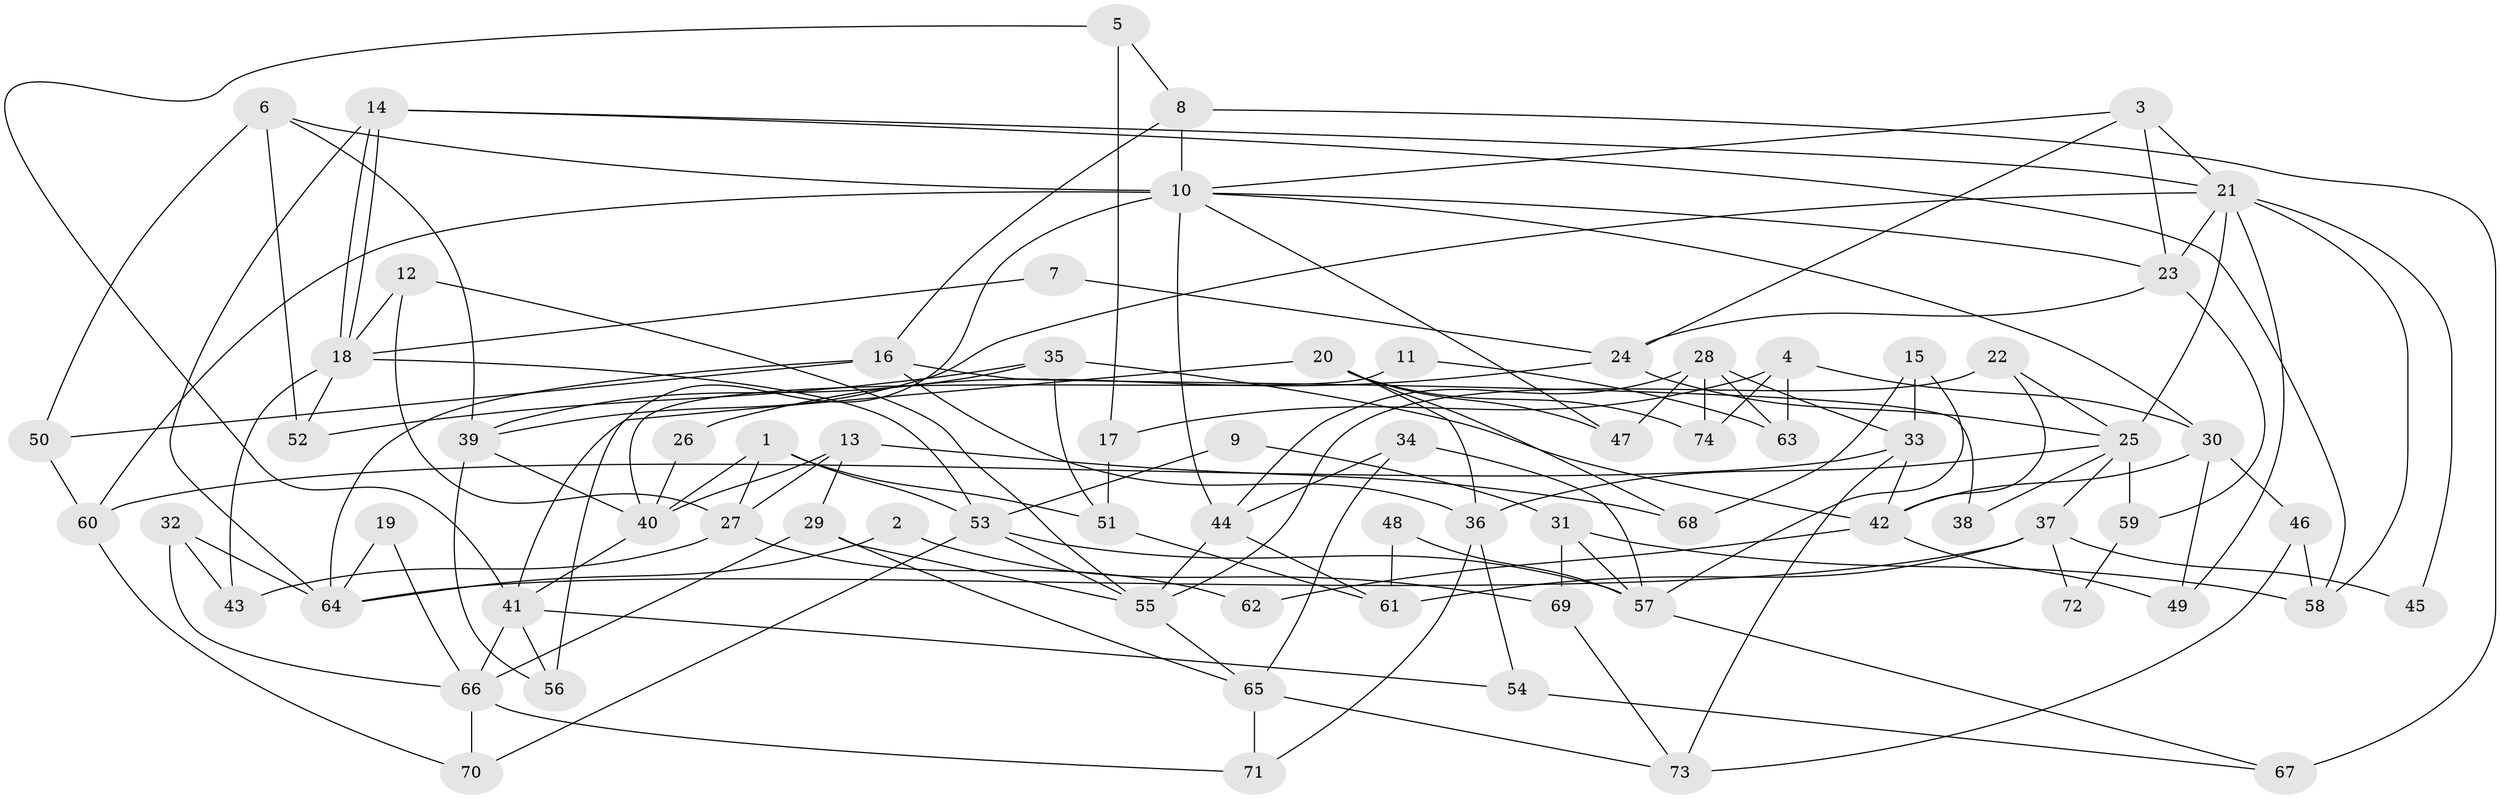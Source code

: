 // Generated by graph-tools (version 1.1) at 2025/01/03/09/25 03:01:59]
// undirected, 74 vertices, 148 edges
graph export_dot {
graph [start="1"]
  node [color=gray90,style=filled];
  1;
  2;
  3;
  4;
  5;
  6;
  7;
  8;
  9;
  10;
  11;
  12;
  13;
  14;
  15;
  16;
  17;
  18;
  19;
  20;
  21;
  22;
  23;
  24;
  25;
  26;
  27;
  28;
  29;
  30;
  31;
  32;
  33;
  34;
  35;
  36;
  37;
  38;
  39;
  40;
  41;
  42;
  43;
  44;
  45;
  46;
  47;
  48;
  49;
  50;
  51;
  52;
  53;
  54;
  55;
  56;
  57;
  58;
  59;
  60;
  61;
  62;
  63;
  64;
  65;
  66;
  67;
  68;
  69;
  70;
  71;
  72;
  73;
  74;
  1 -- 40;
  1 -- 53;
  1 -- 27;
  1 -- 51;
  2 -- 69;
  2 -- 64;
  3 -- 23;
  3 -- 10;
  3 -- 21;
  3 -- 24;
  4 -- 74;
  4 -- 30;
  4 -- 17;
  4 -- 63;
  5 -- 17;
  5 -- 41;
  5 -- 8;
  6 -- 10;
  6 -- 52;
  6 -- 39;
  6 -- 50;
  7 -- 18;
  7 -- 24;
  8 -- 10;
  8 -- 16;
  8 -- 67;
  9 -- 53;
  9 -- 31;
  10 -- 30;
  10 -- 23;
  10 -- 44;
  10 -- 47;
  10 -- 56;
  10 -- 60;
  11 -- 63;
  11 -- 40;
  12 -- 18;
  12 -- 27;
  12 -- 55;
  13 -- 68;
  13 -- 40;
  13 -- 27;
  13 -- 29;
  14 -- 21;
  14 -- 18;
  14 -- 18;
  14 -- 58;
  14 -- 64;
  15 -- 33;
  15 -- 57;
  15 -- 68;
  16 -- 36;
  16 -- 38;
  16 -- 50;
  16 -- 64;
  17 -- 51;
  18 -- 53;
  18 -- 43;
  18 -- 52;
  19 -- 66;
  19 -- 64;
  20 -- 36;
  20 -- 47;
  20 -- 41;
  20 -- 68;
  20 -- 74;
  21 -- 39;
  21 -- 23;
  21 -- 25;
  21 -- 45;
  21 -- 49;
  21 -- 58;
  22 -- 42;
  22 -- 25;
  22 -- 55;
  23 -- 24;
  23 -- 59;
  24 -- 25;
  24 -- 26;
  25 -- 36;
  25 -- 37;
  25 -- 38;
  25 -- 59;
  26 -- 40;
  27 -- 43;
  27 -- 62;
  28 -- 44;
  28 -- 33;
  28 -- 47;
  28 -- 63;
  28 -- 74;
  29 -- 55;
  29 -- 65;
  29 -- 66;
  30 -- 49;
  30 -- 46;
  30 -- 42;
  31 -- 57;
  31 -- 58;
  31 -- 69;
  32 -- 64;
  32 -- 43;
  32 -- 66;
  33 -- 42;
  33 -- 60;
  33 -- 73;
  34 -- 65;
  34 -- 44;
  34 -- 57;
  35 -- 39;
  35 -- 51;
  35 -- 42;
  35 -- 52;
  36 -- 54;
  36 -- 71;
  37 -- 64;
  37 -- 45;
  37 -- 61;
  37 -- 72;
  39 -- 56;
  39 -- 40;
  40 -- 41;
  41 -- 66;
  41 -- 54;
  41 -- 56;
  42 -- 49;
  42 -- 62;
  44 -- 55;
  44 -- 61;
  46 -- 73;
  46 -- 58;
  48 -- 57;
  48 -- 61;
  50 -- 60;
  51 -- 61;
  53 -- 70;
  53 -- 55;
  53 -- 57;
  54 -- 67;
  55 -- 65;
  57 -- 67;
  59 -- 72;
  60 -- 70;
  65 -- 71;
  65 -- 73;
  66 -- 70;
  66 -- 71;
  69 -- 73;
}
